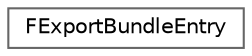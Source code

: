 digraph "Graphical Class Hierarchy"
{
 // INTERACTIVE_SVG=YES
 // LATEX_PDF_SIZE
  bgcolor="transparent";
  edge [fontname=Helvetica,fontsize=10,labelfontname=Helvetica,labelfontsize=10];
  node [fontname=Helvetica,fontsize=10,shape=box,height=0.2,width=0.4];
  rankdir="LR";
  Node0 [id="Node000000",label="FExportBundleEntry",height=0.2,width=0.4,color="grey40", fillcolor="white", style="filled",URL="$d3/dba/structFExportBundleEntry.html",tooltip="Export bundle entry."];
}
